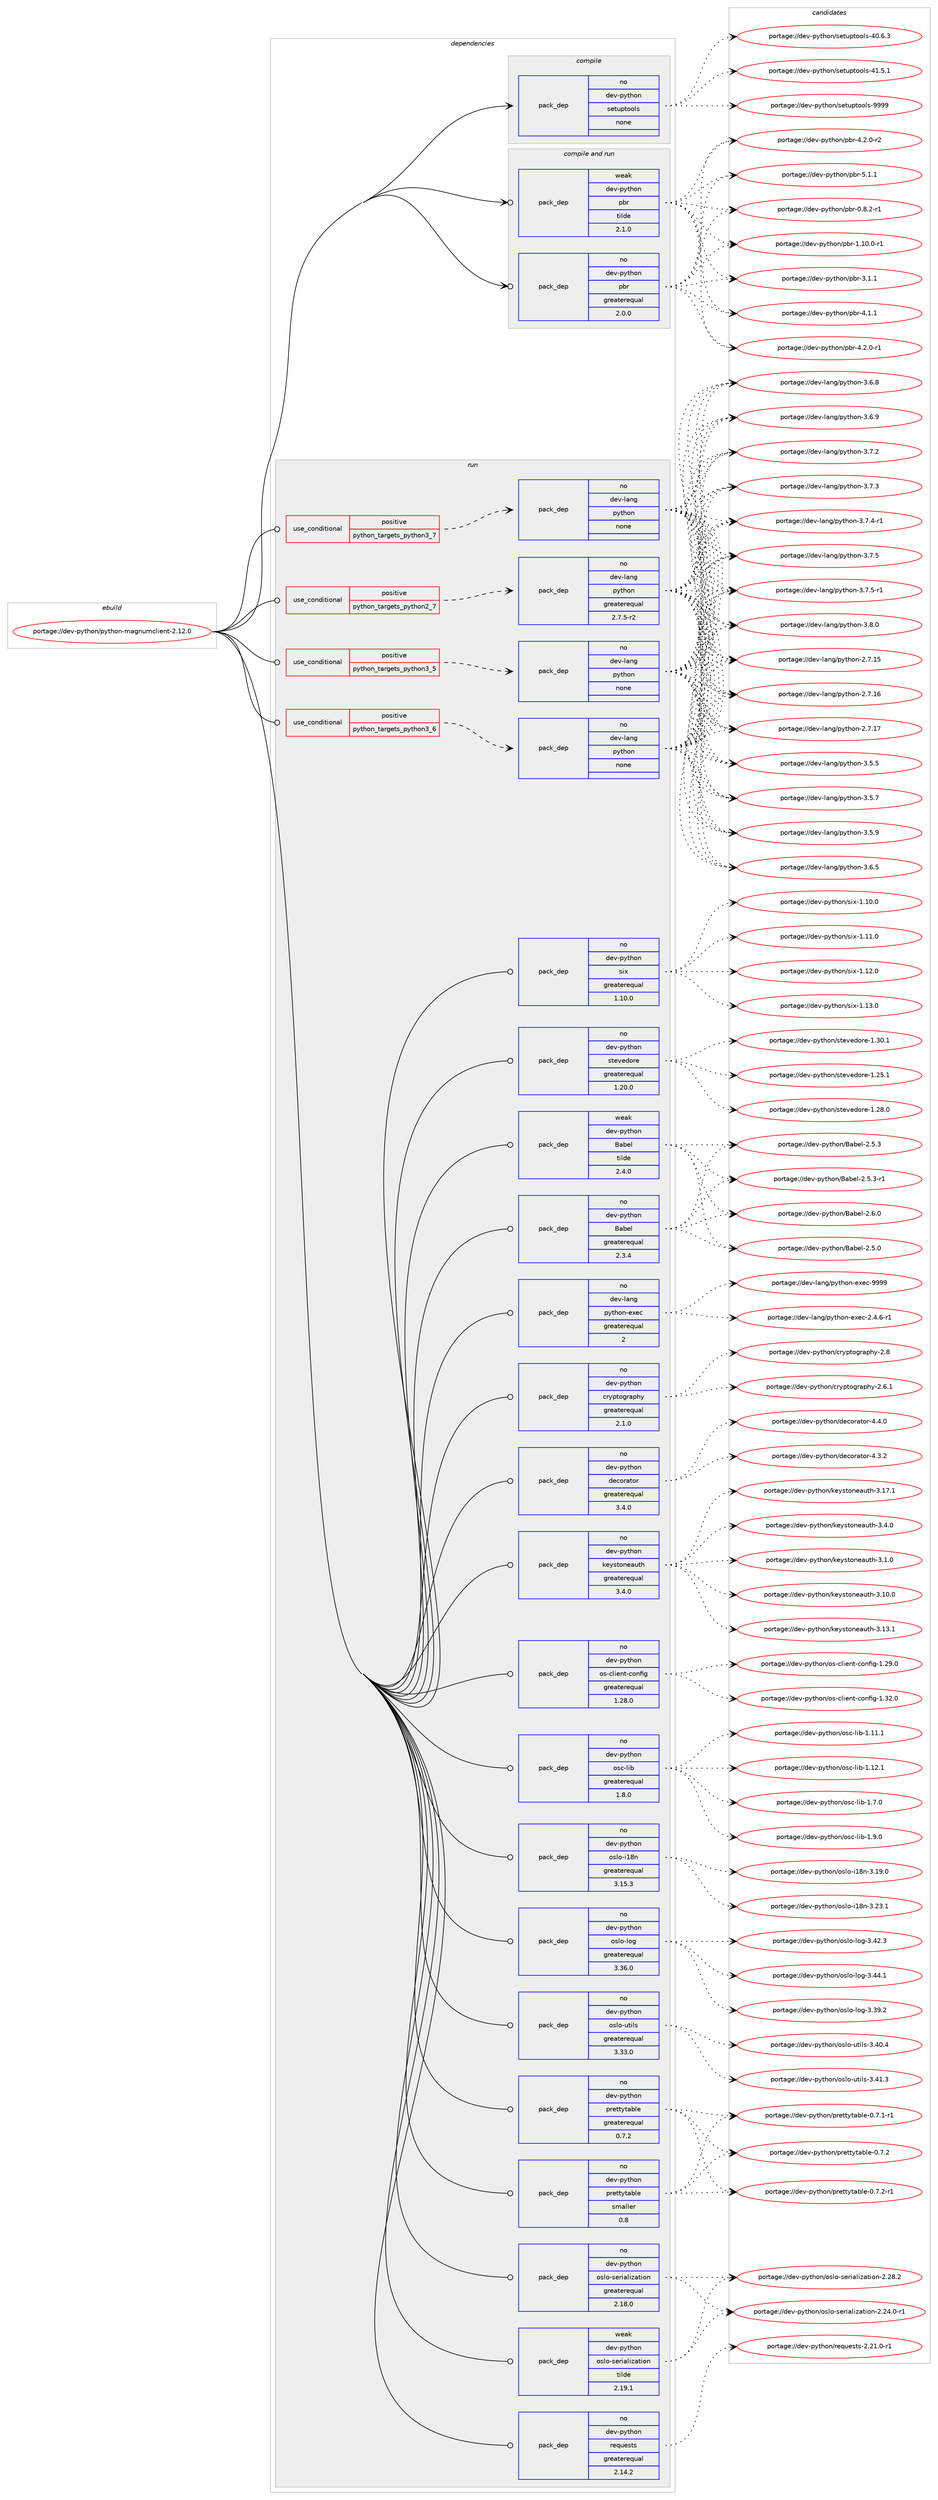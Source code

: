 digraph prolog {

# *************
# Graph options
# *************

newrank=true;
concentrate=true;
compound=true;
graph [rankdir=LR,fontname=Helvetica,fontsize=10,ranksep=1.5];#, ranksep=2.5, nodesep=0.2];
edge  [arrowhead=vee];
node  [fontname=Helvetica,fontsize=10];

# **********
# The ebuild
# **********

subgraph cluster_leftcol {
color=gray;
rank=same;
label=<<i>ebuild</i>>;
id [label="portage://dev-python/python-magnumclient-2.12.0", color=red, width=4, href="../dev-python/python-magnumclient-2.12.0.svg"];
}

# ****************
# The dependencies
# ****************

subgraph cluster_midcol {
color=gray;
label=<<i>dependencies</i>>;
subgraph cluster_compile {
fillcolor="#eeeeee";
style=filled;
label=<<i>compile</i>>;
subgraph pack126444 {
dependency166844 [label=<<TABLE BORDER="0" CELLBORDER="1" CELLSPACING="0" CELLPADDING="4" WIDTH="220"><TR><TD ROWSPAN="6" CELLPADDING="30">pack_dep</TD></TR><TR><TD WIDTH="110">no</TD></TR><TR><TD>dev-python</TD></TR><TR><TD>setuptools</TD></TR><TR><TD>none</TD></TR><TR><TD></TD></TR></TABLE>>, shape=none, color=blue];
}
id:e -> dependency166844:w [weight=20,style="solid",arrowhead="vee"];
}
subgraph cluster_compileandrun {
fillcolor="#eeeeee";
style=filled;
label=<<i>compile and run</i>>;
subgraph pack126445 {
dependency166845 [label=<<TABLE BORDER="0" CELLBORDER="1" CELLSPACING="0" CELLPADDING="4" WIDTH="220"><TR><TD ROWSPAN="6" CELLPADDING="30">pack_dep</TD></TR><TR><TD WIDTH="110">no</TD></TR><TR><TD>dev-python</TD></TR><TR><TD>pbr</TD></TR><TR><TD>greaterequal</TD></TR><TR><TD>2.0.0</TD></TR></TABLE>>, shape=none, color=blue];
}
id:e -> dependency166845:w [weight=20,style="solid",arrowhead="odotvee"];
subgraph pack126446 {
dependency166846 [label=<<TABLE BORDER="0" CELLBORDER="1" CELLSPACING="0" CELLPADDING="4" WIDTH="220"><TR><TD ROWSPAN="6" CELLPADDING="30">pack_dep</TD></TR><TR><TD WIDTH="110">weak</TD></TR><TR><TD>dev-python</TD></TR><TR><TD>pbr</TD></TR><TR><TD>tilde</TD></TR><TR><TD>2.1.0</TD></TR></TABLE>>, shape=none, color=blue];
}
id:e -> dependency166846:w [weight=20,style="solid",arrowhead="odotvee"];
}
subgraph cluster_run {
fillcolor="#eeeeee";
style=filled;
label=<<i>run</i>>;
subgraph cond37008 {
dependency166847 [label=<<TABLE BORDER="0" CELLBORDER="1" CELLSPACING="0" CELLPADDING="4"><TR><TD ROWSPAN="3" CELLPADDING="10">use_conditional</TD></TR><TR><TD>positive</TD></TR><TR><TD>python_targets_python2_7</TD></TR></TABLE>>, shape=none, color=red];
subgraph pack126447 {
dependency166848 [label=<<TABLE BORDER="0" CELLBORDER="1" CELLSPACING="0" CELLPADDING="4" WIDTH="220"><TR><TD ROWSPAN="6" CELLPADDING="30">pack_dep</TD></TR><TR><TD WIDTH="110">no</TD></TR><TR><TD>dev-lang</TD></TR><TR><TD>python</TD></TR><TR><TD>greaterequal</TD></TR><TR><TD>2.7.5-r2</TD></TR></TABLE>>, shape=none, color=blue];
}
dependency166847:e -> dependency166848:w [weight=20,style="dashed",arrowhead="vee"];
}
id:e -> dependency166847:w [weight=20,style="solid",arrowhead="odot"];
subgraph cond37009 {
dependency166849 [label=<<TABLE BORDER="0" CELLBORDER="1" CELLSPACING="0" CELLPADDING="4"><TR><TD ROWSPAN="3" CELLPADDING="10">use_conditional</TD></TR><TR><TD>positive</TD></TR><TR><TD>python_targets_python3_5</TD></TR></TABLE>>, shape=none, color=red];
subgraph pack126448 {
dependency166850 [label=<<TABLE BORDER="0" CELLBORDER="1" CELLSPACING="0" CELLPADDING="4" WIDTH="220"><TR><TD ROWSPAN="6" CELLPADDING="30">pack_dep</TD></TR><TR><TD WIDTH="110">no</TD></TR><TR><TD>dev-lang</TD></TR><TR><TD>python</TD></TR><TR><TD>none</TD></TR><TR><TD></TD></TR></TABLE>>, shape=none, color=blue];
}
dependency166849:e -> dependency166850:w [weight=20,style="dashed",arrowhead="vee"];
}
id:e -> dependency166849:w [weight=20,style="solid",arrowhead="odot"];
subgraph cond37010 {
dependency166851 [label=<<TABLE BORDER="0" CELLBORDER="1" CELLSPACING="0" CELLPADDING="4"><TR><TD ROWSPAN="3" CELLPADDING="10">use_conditional</TD></TR><TR><TD>positive</TD></TR><TR><TD>python_targets_python3_6</TD></TR></TABLE>>, shape=none, color=red];
subgraph pack126449 {
dependency166852 [label=<<TABLE BORDER="0" CELLBORDER="1" CELLSPACING="0" CELLPADDING="4" WIDTH="220"><TR><TD ROWSPAN="6" CELLPADDING="30">pack_dep</TD></TR><TR><TD WIDTH="110">no</TD></TR><TR><TD>dev-lang</TD></TR><TR><TD>python</TD></TR><TR><TD>none</TD></TR><TR><TD></TD></TR></TABLE>>, shape=none, color=blue];
}
dependency166851:e -> dependency166852:w [weight=20,style="dashed",arrowhead="vee"];
}
id:e -> dependency166851:w [weight=20,style="solid",arrowhead="odot"];
subgraph cond37011 {
dependency166853 [label=<<TABLE BORDER="0" CELLBORDER="1" CELLSPACING="0" CELLPADDING="4"><TR><TD ROWSPAN="3" CELLPADDING="10">use_conditional</TD></TR><TR><TD>positive</TD></TR><TR><TD>python_targets_python3_7</TD></TR></TABLE>>, shape=none, color=red];
subgraph pack126450 {
dependency166854 [label=<<TABLE BORDER="0" CELLBORDER="1" CELLSPACING="0" CELLPADDING="4" WIDTH="220"><TR><TD ROWSPAN="6" CELLPADDING="30">pack_dep</TD></TR><TR><TD WIDTH="110">no</TD></TR><TR><TD>dev-lang</TD></TR><TR><TD>python</TD></TR><TR><TD>none</TD></TR><TR><TD></TD></TR></TABLE>>, shape=none, color=blue];
}
dependency166853:e -> dependency166854:w [weight=20,style="dashed",arrowhead="vee"];
}
id:e -> dependency166853:w [weight=20,style="solid",arrowhead="odot"];
subgraph pack126451 {
dependency166855 [label=<<TABLE BORDER="0" CELLBORDER="1" CELLSPACING="0" CELLPADDING="4" WIDTH="220"><TR><TD ROWSPAN="6" CELLPADDING="30">pack_dep</TD></TR><TR><TD WIDTH="110">no</TD></TR><TR><TD>dev-lang</TD></TR><TR><TD>python-exec</TD></TR><TR><TD>greaterequal</TD></TR><TR><TD>2</TD></TR></TABLE>>, shape=none, color=blue];
}
id:e -> dependency166855:w [weight=20,style="solid",arrowhead="odot"];
subgraph pack126452 {
dependency166856 [label=<<TABLE BORDER="0" CELLBORDER="1" CELLSPACING="0" CELLPADDING="4" WIDTH="220"><TR><TD ROWSPAN="6" CELLPADDING="30">pack_dep</TD></TR><TR><TD WIDTH="110">no</TD></TR><TR><TD>dev-python</TD></TR><TR><TD>Babel</TD></TR><TR><TD>greaterequal</TD></TR><TR><TD>2.3.4</TD></TR></TABLE>>, shape=none, color=blue];
}
id:e -> dependency166856:w [weight=20,style="solid",arrowhead="odot"];
subgraph pack126453 {
dependency166857 [label=<<TABLE BORDER="0" CELLBORDER="1" CELLSPACING="0" CELLPADDING="4" WIDTH="220"><TR><TD ROWSPAN="6" CELLPADDING="30">pack_dep</TD></TR><TR><TD WIDTH="110">no</TD></TR><TR><TD>dev-python</TD></TR><TR><TD>cryptography</TD></TR><TR><TD>greaterequal</TD></TR><TR><TD>2.1.0</TD></TR></TABLE>>, shape=none, color=blue];
}
id:e -> dependency166857:w [weight=20,style="solid",arrowhead="odot"];
subgraph pack126454 {
dependency166858 [label=<<TABLE BORDER="0" CELLBORDER="1" CELLSPACING="0" CELLPADDING="4" WIDTH="220"><TR><TD ROWSPAN="6" CELLPADDING="30">pack_dep</TD></TR><TR><TD WIDTH="110">no</TD></TR><TR><TD>dev-python</TD></TR><TR><TD>decorator</TD></TR><TR><TD>greaterequal</TD></TR><TR><TD>3.4.0</TD></TR></TABLE>>, shape=none, color=blue];
}
id:e -> dependency166858:w [weight=20,style="solid",arrowhead="odot"];
subgraph pack126455 {
dependency166859 [label=<<TABLE BORDER="0" CELLBORDER="1" CELLSPACING="0" CELLPADDING="4" WIDTH="220"><TR><TD ROWSPAN="6" CELLPADDING="30">pack_dep</TD></TR><TR><TD WIDTH="110">no</TD></TR><TR><TD>dev-python</TD></TR><TR><TD>keystoneauth</TD></TR><TR><TD>greaterequal</TD></TR><TR><TD>3.4.0</TD></TR></TABLE>>, shape=none, color=blue];
}
id:e -> dependency166859:w [weight=20,style="solid",arrowhead="odot"];
subgraph pack126456 {
dependency166860 [label=<<TABLE BORDER="0" CELLBORDER="1" CELLSPACING="0" CELLPADDING="4" WIDTH="220"><TR><TD ROWSPAN="6" CELLPADDING="30">pack_dep</TD></TR><TR><TD WIDTH="110">no</TD></TR><TR><TD>dev-python</TD></TR><TR><TD>os-client-config</TD></TR><TR><TD>greaterequal</TD></TR><TR><TD>1.28.0</TD></TR></TABLE>>, shape=none, color=blue];
}
id:e -> dependency166860:w [weight=20,style="solid",arrowhead="odot"];
subgraph pack126457 {
dependency166861 [label=<<TABLE BORDER="0" CELLBORDER="1" CELLSPACING="0" CELLPADDING="4" WIDTH="220"><TR><TD ROWSPAN="6" CELLPADDING="30">pack_dep</TD></TR><TR><TD WIDTH="110">no</TD></TR><TR><TD>dev-python</TD></TR><TR><TD>osc-lib</TD></TR><TR><TD>greaterequal</TD></TR><TR><TD>1.8.0</TD></TR></TABLE>>, shape=none, color=blue];
}
id:e -> dependency166861:w [weight=20,style="solid",arrowhead="odot"];
subgraph pack126458 {
dependency166862 [label=<<TABLE BORDER="0" CELLBORDER="1" CELLSPACING="0" CELLPADDING="4" WIDTH="220"><TR><TD ROWSPAN="6" CELLPADDING="30">pack_dep</TD></TR><TR><TD WIDTH="110">no</TD></TR><TR><TD>dev-python</TD></TR><TR><TD>oslo-i18n</TD></TR><TR><TD>greaterequal</TD></TR><TR><TD>3.15.3</TD></TR></TABLE>>, shape=none, color=blue];
}
id:e -> dependency166862:w [weight=20,style="solid",arrowhead="odot"];
subgraph pack126459 {
dependency166863 [label=<<TABLE BORDER="0" CELLBORDER="1" CELLSPACING="0" CELLPADDING="4" WIDTH="220"><TR><TD ROWSPAN="6" CELLPADDING="30">pack_dep</TD></TR><TR><TD WIDTH="110">no</TD></TR><TR><TD>dev-python</TD></TR><TR><TD>oslo-log</TD></TR><TR><TD>greaterequal</TD></TR><TR><TD>3.36.0</TD></TR></TABLE>>, shape=none, color=blue];
}
id:e -> dependency166863:w [weight=20,style="solid",arrowhead="odot"];
subgraph pack126460 {
dependency166864 [label=<<TABLE BORDER="0" CELLBORDER="1" CELLSPACING="0" CELLPADDING="4" WIDTH="220"><TR><TD ROWSPAN="6" CELLPADDING="30">pack_dep</TD></TR><TR><TD WIDTH="110">no</TD></TR><TR><TD>dev-python</TD></TR><TR><TD>oslo-serialization</TD></TR><TR><TD>greaterequal</TD></TR><TR><TD>2.18.0</TD></TR></TABLE>>, shape=none, color=blue];
}
id:e -> dependency166864:w [weight=20,style="solid",arrowhead="odot"];
subgraph pack126461 {
dependency166865 [label=<<TABLE BORDER="0" CELLBORDER="1" CELLSPACING="0" CELLPADDING="4" WIDTH="220"><TR><TD ROWSPAN="6" CELLPADDING="30">pack_dep</TD></TR><TR><TD WIDTH="110">no</TD></TR><TR><TD>dev-python</TD></TR><TR><TD>oslo-utils</TD></TR><TR><TD>greaterequal</TD></TR><TR><TD>3.33.0</TD></TR></TABLE>>, shape=none, color=blue];
}
id:e -> dependency166865:w [weight=20,style="solid",arrowhead="odot"];
subgraph pack126462 {
dependency166866 [label=<<TABLE BORDER="0" CELLBORDER="1" CELLSPACING="0" CELLPADDING="4" WIDTH="220"><TR><TD ROWSPAN="6" CELLPADDING="30">pack_dep</TD></TR><TR><TD WIDTH="110">no</TD></TR><TR><TD>dev-python</TD></TR><TR><TD>prettytable</TD></TR><TR><TD>greaterequal</TD></TR><TR><TD>0.7.2</TD></TR></TABLE>>, shape=none, color=blue];
}
id:e -> dependency166866:w [weight=20,style="solid",arrowhead="odot"];
subgraph pack126463 {
dependency166867 [label=<<TABLE BORDER="0" CELLBORDER="1" CELLSPACING="0" CELLPADDING="4" WIDTH="220"><TR><TD ROWSPAN="6" CELLPADDING="30">pack_dep</TD></TR><TR><TD WIDTH="110">no</TD></TR><TR><TD>dev-python</TD></TR><TR><TD>prettytable</TD></TR><TR><TD>smaller</TD></TR><TR><TD>0.8</TD></TR></TABLE>>, shape=none, color=blue];
}
id:e -> dependency166867:w [weight=20,style="solid",arrowhead="odot"];
subgraph pack126464 {
dependency166868 [label=<<TABLE BORDER="0" CELLBORDER="1" CELLSPACING="0" CELLPADDING="4" WIDTH="220"><TR><TD ROWSPAN="6" CELLPADDING="30">pack_dep</TD></TR><TR><TD WIDTH="110">no</TD></TR><TR><TD>dev-python</TD></TR><TR><TD>requests</TD></TR><TR><TD>greaterequal</TD></TR><TR><TD>2.14.2</TD></TR></TABLE>>, shape=none, color=blue];
}
id:e -> dependency166868:w [weight=20,style="solid",arrowhead="odot"];
subgraph pack126465 {
dependency166869 [label=<<TABLE BORDER="0" CELLBORDER="1" CELLSPACING="0" CELLPADDING="4" WIDTH="220"><TR><TD ROWSPAN="6" CELLPADDING="30">pack_dep</TD></TR><TR><TD WIDTH="110">no</TD></TR><TR><TD>dev-python</TD></TR><TR><TD>six</TD></TR><TR><TD>greaterequal</TD></TR><TR><TD>1.10.0</TD></TR></TABLE>>, shape=none, color=blue];
}
id:e -> dependency166869:w [weight=20,style="solid",arrowhead="odot"];
subgraph pack126466 {
dependency166870 [label=<<TABLE BORDER="0" CELLBORDER="1" CELLSPACING="0" CELLPADDING="4" WIDTH="220"><TR><TD ROWSPAN="6" CELLPADDING="30">pack_dep</TD></TR><TR><TD WIDTH="110">no</TD></TR><TR><TD>dev-python</TD></TR><TR><TD>stevedore</TD></TR><TR><TD>greaterequal</TD></TR><TR><TD>1.20.0</TD></TR></TABLE>>, shape=none, color=blue];
}
id:e -> dependency166870:w [weight=20,style="solid",arrowhead="odot"];
subgraph pack126467 {
dependency166871 [label=<<TABLE BORDER="0" CELLBORDER="1" CELLSPACING="0" CELLPADDING="4" WIDTH="220"><TR><TD ROWSPAN="6" CELLPADDING="30">pack_dep</TD></TR><TR><TD WIDTH="110">weak</TD></TR><TR><TD>dev-python</TD></TR><TR><TD>Babel</TD></TR><TR><TD>tilde</TD></TR><TR><TD>2.4.0</TD></TR></TABLE>>, shape=none, color=blue];
}
id:e -> dependency166871:w [weight=20,style="solid",arrowhead="odot"];
subgraph pack126468 {
dependency166872 [label=<<TABLE BORDER="0" CELLBORDER="1" CELLSPACING="0" CELLPADDING="4" WIDTH="220"><TR><TD ROWSPAN="6" CELLPADDING="30">pack_dep</TD></TR><TR><TD WIDTH="110">weak</TD></TR><TR><TD>dev-python</TD></TR><TR><TD>oslo-serialization</TD></TR><TR><TD>tilde</TD></TR><TR><TD>2.19.1</TD></TR></TABLE>>, shape=none, color=blue];
}
id:e -> dependency166872:w [weight=20,style="solid",arrowhead="odot"];
}
}

# **************
# The candidates
# **************

subgraph cluster_choices {
rank=same;
color=gray;
label=<<i>candidates</i>>;

subgraph choice126444 {
color=black;
nodesep=1;
choiceportage100101118451121211161041111104711510111611711211611111110811545524846544651 [label="portage://dev-python/setuptools-40.6.3", color=red, width=4,href="../dev-python/setuptools-40.6.3.svg"];
choiceportage100101118451121211161041111104711510111611711211611111110811545524946534649 [label="portage://dev-python/setuptools-41.5.1", color=red, width=4,href="../dev-python/setuptools-41.5.1.svg"];
choiceportage10010111845112121116104111110471151011161171121161111111081154557575757 [label="portage://dev-python/setuptools-9999", color=red, width=4,href="../dev-python/setuptools-9999.svg"];
dependency166844:e -> choiceportage100101118451121211161041111104711510111611711211611111110811545524846544651:w [style=dotted,weight="100"];
dependency166844:e -> choiceportage100101118451121211161041111104711510111611711211611111110811545524946534649:w [style=dotted,weight="100"];
dependency166844:e -> choiceportage10010111845112121116104111110471151011161171121161111111081154557575757:w [style=dotted,weight="100"];
}
subgraph choice126445 {
color=black;
nodesep=1;
choiceportage1001011184511212111610411111047112981144548465646504511449 [label="portage://dev-python/pbr-0.8.2-r1", color=red, width=4,href="../dev-python/pbr-0.8.2-r1.svg"];
choiceportage100101118451121211161041111104711298114454946494846484511449 [label="portage://dev-python/pbr-1.10.0-r1", color=red, width=4,href="../dev-python/pbr-1.10.0-r1.svg"];
choiceportage100101118451121211161041111104711298114455146494649 [label="portage://dev-python/pbr-3.1.1", color=red, width=4,href="../dev-python/pbr-3.1.1.svg"];
choiceportage100101118451121211161041111104711298114455246494649 [label="portage://dev-python/pbr-4.1.1", color=red, width=4,href="../dev-python/pbr-4.1.1.svg"];
choiceportage1001011184511212111610411111047112981144552465046484511449 [label="portage://dev-python/pbr-4.2.0-r1", color=red, width=4,href="../dev-python/pbr-4.2.0-r1.svg"];
choiceportage1001011184511212111610411111047112981144552465046484511450 [label="portage://dev-python/pbr-4.2.0-r2", color=red, width=4,href="../dev-python/pbr-4.2.0-r2.svg"];
choiceportage100101118451121211161041111104711298114455346494649 [label="portage://dev-python/pbr-5.1.1", color=red, width=4,href="../dev-python/pbr-5.1.1.svg"];
dependency166845:e -> choiceportage1001011184511212111610411111047112981144548465646504511449:w [style=dotted,weight="100"];
dependency166845:e -> choiceportage100101118451121211161041111104711298114454946494846484511449:w [style=dotted,weight="100"];
dependency166845:e -> choiceportage100101118451121211161041111104711298114455146494649:w [style=dotted,weight="100"];
dependency166845:e -> choiceportage100101118451121211161041111104711298114455246494649:w [style=dotted,weight="100"];
dependency166845:e -> choiceportage1001011184511212111610411111047112981144552465046484511449:w [style=dotted,weight="100"];
dependency166845:e -> choiceportage1001011184511212111610411111047112981144552465046484511450:w [style=dotted,weight="100"];
dependency166845:e -> choiceportage100101118451121211161041111104711298114455346494649:w [style=dotted,weight="100"];
}
subgraph choice126446 {
color=black;
nodesep=1;
choiceportage1001011184511212111610411111047112981144548465646504511449 [label="portage://dev-python/pbr-0.8.2-r1", color=red, width=4,href="../dev-python/pbr-0.8.2-r1.svg"];
choiceportage100101118451121211161041111104711298114454946494846484511449 [label="portage://dev-python/pbr-1.10.0-r1", color=red, width=4,href="../dev-python/pbr-1.10.0-r1.svg"];
choiceportage100101118451121211161041111104711298114455146494649 [label="portage://dev-python/pbr-3.1.1", color=red, width=4,href="../dev-python/pbr-3.1.1.svg"];
choiceportage100101118451121211161041111104711298114455246494649 [label="portage://dev-python/pbr-4.1.1", color=red, width=4,href="../dev-python/pbr-4.1.1.svg"];
choiceportage1001011184511212111610411111047112981144552465046484511449 [label="portage://dev-python/pbr-4.2.0-r1", color=red, width=4,href="../dev-python/pbr-4.2.0-r1.svg"];
choiceportage1001011184511212111610411111047112981144552465046484511450 [label="portage://dev-python/pbr-4.2.0-r2", color=red, width=4,href="../dev-python/pbr-4.2.0-r2.svg"];
choiceportage100101118451121211161041111104711298114455346494649 [label="portage://dev-python/pbr-5.1.1", color=red, width=4,href="../dev-python/pbr-5.1.1.svg"];
dependency166846:e -> choiceportage1001011184511212111610411111047112981144548465646504511449:w [style=dotted,weight="100"];
dependency166846:e -> choiceportage100101118451121211161041111104711298114454946494846484511449:w [style=dotted,weight="100"];
dependency166846:e -> choiceportage100101118451121211161041111104711298114455146494649:w [style=dotted,weight="100"];
dependency166846:e -> choiceportage100101118451121211161041111104711298114455246494649:w [style=dotted,weight="100"];
dependency166846:e -> choiceportage1001011184511212111610411111047112981144552465046484511449:w [style=dotted,weight="100"];
dependency166846:e -> choiceportage1001011184511212111610411111047112981144552465046484511450:w [style=dotted,weight="100"];
dependency166846:e -> choiceportage100101118451121211161041111104711298114455346494649:w [style=dotted,weight="100"];
}
subgraph choice126447 {
color=black;
nodesep=1;
choiceportage10010111845108971101034711212111610411111045504655464953 [label="portage://dev-lang/python-2.7.15", color=red, width=4,href="../dev-lang/python-2.7.15.svg"];
choiceportage10010111845108971101034711212111610411111045504655464954 [label="portage://dev-lang/python-2.7.16", color=red, width=4,href="../dev-lang/python-2.7.16.svg"];
choiceportage10010111845108971101034711212111610411111045504655464955 [label="portage://dev-lang/python-2.7.17", color=red, width=4,href="../dev-lang/python-2.7.17.svg"];
choiceportage100101118451089711010347112121116104111110455146534653 [label="portage://dev-lang/python-3.5.5", color=red, width=4,href="../dev-lang/python-3.5.5.svg"];
choiceportage100101118451089711010347112121116104111110455146534655 [label="portage://dev-lang/python-3.5.7", color=red, width=4,href="../dev-lang/python-3.5.7.svg"];
choiceportage100101118451089711010347112121116104111110455146534657 [label="portage://dev-lang/python-3.5.9", color=red, width=4,href="../dev-lang/python-3.5.9.svg"];
choiceportage100101118451089711010347112121116104111110455146544653 [label="portage://dev-lang/python-3.6.5", color=red, width=4,href="../dev-lang/python-3.6.5.svg"];
choiceportage100101118451089711010347112121116104111110455146544656 [label="portage://dev-lang/python-3.6.8", color=red, width=4,href="../dev-lang/python-3.6.8.svg"];
choiceportage100101118451089711010347112121116104111110455146544657 [label="portage://dev-lang/python-3.6.9", color=red, width=4,href="../dev-lang/python-3.6.9.svg"];
choiceportage100101118451089711010347112121116104111110455146554650 [label="portage://dev-lang/python-3.7.2", color=red, width=4,href="../dev-lang/python-3.7.2.svg"];
choiceportage100101118451089711010347112121116104111110455146554651 [label="portage://dev-lang/python-3.7.3", color=red, width=4,href="../dev-lang/python-3.7.3.svg"];
choiceportage1001011184510897110103471121211161041111104551465546524511449 [label="portage://dev-lang/python-3.7.4-r1", color=red, width=4,href="../dev-lang/python-3.7.4-r1.svg"];
choiceportage100101118451089711010347112121116104111110455146554653 [label="portage://dev-lang/python-3.7.5", color=red, width=4,href="../dev-lang/python-3.7.5.svg"];
choiceportage1001011184510897110103471121211161041111104551465546534511449 [label="portage://dev-lang/python-3.7.5-r1", color=red, width=4,href="../dev-lang/python-3.7.5-r1.svg"];
choiceportage100101118451089711010347112121116104111110455146564648 [label="portage://dev-lang/python-3.8.0", color=red, width=4,href="../dev-lang/python-3.8.0.svg"];
dependency166848:e -> choiceportage10010111845108971101034711212111610411111045504655464953:w [style=dotted,weight="100"];
dependency166848:e -> choiceportage10010111845108971101034711212111610411111045504655464954:w [style=dotted,weight="100"];
dependency166848:e -> choiceportage10010111845108971101034711212111610411111045504655464955:w [style=dotted,weight="100"];
dependency166848:e -> choiceportage100101118451089711010347112121116104111110455146534653:w [style=dotted,weight="100"];
dependency166848:e -> choiceportage100101118451089711010347112121116104111110455146534655:w [style=dotted,weight="100"];
dependency166848:e -> choiceportage100101118451089711010347112121116104111110455146534657:w [style=dotted,weight="100"];
dependency166848:e -> choiceportage100101118451089711010347112121116104111110455146544653:w [style=dotted,weight="100"];
dependency166848:e -> choiceportage100101118451089711010347112121116104111110455146544656:w [style=dotted,weight="100"];
dependency166848:e -> choiceportage100101118451089711010347112121116104111110455146544657:w [style=dotted,weight="100"];
dependency166848:e -> choiceportage100101118451089711010347112121116104111110455146554650:w [style=dotted,weight="100"];
dependency166848:e -> choiceportage100101118451089711010347112121116104111110455146554651:w [style=dotted,weight="100"];
dependency166848:e -> choiceportage1001011184510897110103471121211161041111104551465546524511449:w [style=dotted,weight="100"];
dependency166848:e -> choiceportage100101118451089711010347112121116104111110455146554653:w [style=dotted,weight="100"];
dependency166848:e -> choiceportage1001011184510897110103471121211161041111104551465546534511449:w [style=dotted,weight="100"];
dependency166848:e -> choiceportage100101118451089711010347112121116104111110455146564648:w [style=dotted,weight="100"];
}
subgraph choice126448 {
color=black;
nodesep=1;
choiceportage10010111845108971101034711212111610411111045504655464953 [label="portage://dev-lang/python-2.7.15", color=red, width=4,href="../dev-lang/python-2.7.15.svg"];
choiceportage10010111845108971101034711212111610411111045504655464954 [label="portage://dev-lang/python-2.7.16", color=red, width=4,href="../dev-lang/python-2.7.16.svg"];
choiceportage10010111845108971101034711212111610411111045504655464955 [label="portage://dev-lang/python-2.7.17", color=red, width=4,href="../dev-lang/python-2.7.17.svg"];
choiceportage100101118451089711010347112121116104111110455146534653 [label="portage://dev-lang/python-3.5.5", color=red, width=4,href="../dev-lang/python-3.5.5.svg"];
choiceportage100101118451089711010347112121116104111110455146534655 [label="portage://dev-lang/python-3.5.7", color=red, width=4,href="../dev-lang/python-3.5.7.svg"];
choiceportage100101118451089711010347112121116104111110455146534657 [label="portage://dev-lang/python-3.5.9", color=red, width=4,href="../dev-lang/python-3.5.9.svg"];
choiceportage100101118451089711010347112121116104111110455146544653 [label="portage://dev-lang/python-3.6.5", color=red, width=4,href="../dev-lang/python-3.6.5.svg"];
choiceportage100101118451089711010347112121116104111110455146544656 [label="portage://dev-lang/python-3.6.8", color=red, width=4,href="../dev-lang/python-3.6.8.svg"];
choiceportage100101118451089711010347112121116104111110455146544657 [label="portage://dev-lang/python-3.6.9", color=red, width=4,href="../dev-lang/python-3.6.9.svg"];
choiceportage100101118451089711010347112121116104111110455146554650 [label="portage://dev-lang/python-3.7.2", color=red, width=4,href="../dev-lang/python-3.7.2.svg"];
choiceportage100101118451089711010347112121116104111110455146554651 [label="portage://dev-lang/python-3.7.3", color=red, width=4,href="../dev-lang/python-3.7.3.svg"];
choiceportage1001011184510897110103471121211161041111104551465546524511449 [label="portage://dev-lang/python-3.7.4-r1", color=red, width=4,href="../dev-lang/python-3.7.4-r1.svg"];
choiceportage100101118451089711010347112121116104111110455146554653 [label="portage://dev-lang/python-3.7.5", color=red, width=4,href="../dev-lang/python-3.7.5.svg"];
choiceportage1001011184510897110103471121211161041111104551465546534511449 [label="portage://dev-lang/python-3.7.5-r1", color=red, width=4,href="../dev-lang/python-3.7.5-r1.svg"];
choiceportage100101118451089711010347112121116104111110455146564648 [label="portage://dev-lang/python-3.8.0", color=red, width=4,href="../dev-lang/python-3.8.0.svg"];
dependency166850:e -> choiceportage10010111845108971101034711212111610411111045504655464953:w [style=dotted,weight="100"];
dependency166850:e -> choiceportage10010111845108971101034711212111610411111045504655464954:w [style=dotted,weight="100"];
dependency166850:e -> choiceportage10010111845108971101034711212111610411111045504655464955:w [style=dotted,weight="100"];
dependency166850:e -> choiceportage100101118451089711010347112121116104111110455146534653:w [style=dotted,weight="100"];
dependency166850:e -> choiceportage100101118451089711010347112121116104111110455146534655:w [style=dotted,weight="100"];
dependency166850:e -> choiceportage100101118451089711010347112121116104111110455146534657:w [style=dotted,weight="100"];
dependency166850:e -> choiceportage100101118451089711010347112121116104111110455146544653:w [style=dotted,weight="100"];
dependency166850:e -> choiceportage100101118451089711010347112121116104111110455146544656:w [style=dotted,weight="100"];
dependency166850:e -> choiceportage100101118451089711010347112121116104111110455146544657:w [style=dotted,weight="100"];
dependency166850:e -> choiceportage100101118451089711010347112121116104111110455146554650:w [style=dotted,weight="100"];
dependency166850:e -> choiceportage100101118451089711010347112121116104111110455146554651:w [style=dotted,weight="100"];
dependency166850:e -> choiceportage1001011184510897110103471121211161041111104551465546524511449:w [style=dotted,weight="100"];
dependency166850:e -> choiceportage100101118451089711010347112121116104111110455146554653:w [style=dotted,weight="100"];
dependency166850:e -> choiceportage1001011184510897110103471121211161041111104551465546534511449:w [style=dotted,weight="100"];
dependency166850:e -> choiceportage100101118451089711010347112121116104111110455146564648:w [style=dotted,weight="100"];
}
subgraph choice126449 {
color=black;
nodesep=1;
choiceportage10010111845108971101034711212111610411111045504655464953 [label="portage://dev-lang/python-2.7.15", color=red, width=4,href="../dev-lang/python-2.7.15.svg"];
choiceportage10010111845108971101034711212111610411111045504655464954 [label="portage://dev-lang/python-2.7.16", color=red, width=4,href="../dev-lang/python-2.7.16.svg"];
choiceportage10010111845108971101034711212111610411111045504655464955 [label="portage://dev-lang/python-2.7.17", color=red, width=4,href="../dev-lang/python-2.7.17.svg"];
choiceportage100101118451089711010347112121116104111110455146534653 [label="portage://dev-lang/python-3.5.5", color=red, width=4,href="../dev-lang/python-3.5.5.svg"];
choiceportage100101118451089711010347112121116104111110455146534655 [label="portage://dev-lang/python-3.5.7", color=red, width=4,href="../dev-lang/python-3.5.7.svg"];
choiceportage100101118451089711010347112121116104111110455146534657 [label="portage://dev-lang/python-3.5.9", color=red, width=4,href="../dev-lang/python-3.5.9.svg"];
choiceportage100101118451089711010347112121116104111110455146544653 [label="portage://dev-lang/python-3.6.5", color=red, width=4,href="../dev-lang/python-3.6.5.svg"];
choiceportage100101118451089711010347112121116104111110455146544656 [label="portage://dev-lang/python-3.6.8", color=red, width=4,href="../dev-lang/python-3.6.8.svg"];
choiceportage100101118451089711010347112121116104111110455146544657 [label="portage://dev-lang/python-3.6.9", color=red, width=4,href="../dev-lang/python-3.6.9.svg"];
choiceportage100101118451089711010347112121116104111110455146554650 [label="portage://dev-lang/python-3.7.2", color=red, width=4,href="../dev-lang/python-3.7.2.svg"];
choiceportage100101118451089711010347112121116104111110455146554651 [label="portage://dev-lang/python-3.7.3", color=red, width=4,href="../dev-lang/python-3.7.3.svg"];
choiceportage1001011184510897110103471121211161041111104551465546524511449 [label="portage://dev-lang/python-3.7.4-r1", color=red, width=4,href="../dev-lang/python-3.7.4-r1.svg"];
choiceportage100101118451089711010347112121116104111110455146554653 [label="portage://dev-lang/python-3.7.5", color=red, width=4,href="../dev-lang/python-3.7.5.svg"];
choiceportage1001011184510897110103471121211161041111104551465546534511449 [label="portage://dev-lang/python-3.7.5-r1", color=red, width=4,href="../dev-lang/python-3.7.5-r1.svg"];
choiceportage100101118451089711010347112121116104111110455146564648 [label="portage://dev-lang/python-3.8.0", color=red, width=4,href="../dev-lang/python-3.8.0.svg"];
dependency166852:e -> choiceportage10010111845108971101034711212111610411111045504655464953:w [style=dotted,weight="100"];
dependency166852:e -> choiceportage10010111845108971101034711212111610411111045504655464954:w [style=dotted,weight="100"];
dependency166852:e -> choiceportage10010111845108971101034711212111610411111045504655464955:w [style=dotted,weight="100"];
dependency166852:e -> choiceportage100101118451089711010347112121116104111110455146534653:w [style=dotted,weight="100"];
dependency166852:e -> choiceportage100101118451089711010347112121116104111110455146534655:w [style=dotted,weight="100"];
dependency166852:e -> choiceportage100101118451089711010347112121116104111110455146534657:w [style=dotted,weight="100"];
dependency166852:e -> choiceportage100101118451089711010347112121116104111110455146544653:w [style=dotted,weight="100"];
dependency166852:e -> choiceportage100101118451089711010347112121116104111110455146544656:w [style=dotted,weight="100"];
dependency166852:e -> choiceportage100101118451089711010347112121116104111110455146544657:w [style=dotted,weight="100"];
dependency166852:e -> choiceportage100101118451089711010347112121116104111110455146554650:w [style=dotted,weight="100"];
dependency166852:e -> choiceportage100101118451089711010347112121116104111110455146554651:w [style=dotted,weight="100"];
dependency166852:e -> choiceportage1001011184510897110103471121211161041111104551465546524511449:w [style=dotted,weight="100"];
dependency166852:e -> choiceportage100101118451089711010347112121116104111110455146554653:w [style=dotted,weight="100"];
dependency166852:e -> choiceportage1001011184510897110103471121211161041111104551465546534511449:w [style=dotted,weight="100"];
dependency166852:e -> choiceportage100101118451089711010347112121116104111110455146564648:w [style=dotted,weight="100"];
}
subgraph choice126450 {
color=black;
nodesep=1;
choiceportage10010111845108971101034711212111610411111045504655464953 [label="portage://dev-lang/python-2.7.15", color=red, width=4,href="../dev-lang/python-2.7.15.svg"];
choiceportage10010111845108971101034711212111610411111045504655464954 [label="portage://dev-lang/python-2.7.16", color=red, width=4,href="../dev-lang/python-2.7.16.svg"];
choiceportage10010111845108971101034711212111610411111045504655464955 [label="portage://dev-lang/python-2.7.17", color=red, width=4,href="../dev-lang/python-2.7.17.svg"];
choiceportage100101118451089711010347112121116104111110455146534653 [label="portage://dev-lang/python-3.5.5", color=red, width=4,href="../dev-lang/python-3.5.5.svg"];
choiceportage100101118451089711010347112121116104111110455146534655 [label="portage://dev-lang/python-3.5.7", color=red, width=4,href="../dev-lang/python-3.5.7.svg"];
choiceportage100101118451089711010347112121116104111110455146534657 [label="portage://dev-lang/python-3.5.9", color=red, width=4,href="../dev-lang/python-3.5.9.svg"];
choiceportage100101118451089711010347112121116104111110455146544653 [label="portage://dev-lang/python-3.6.5", color=red, width=4,href="../dev-lang/python-3.6.5.svg"];
choiceportage100101118451089711010347112121116104111110455146544656 [label="portage://dev-lang/python-3.6.8", color=red, width=4,href="../dev-lang/python-3.6.8.svg"];
choiceportage100101118451089711010347112121116104111110455146544657 [label="portage://dev-lang/python-3.6.9", color=red, width=4,href="../dev-lang/python-3.6.9.svg"];
choiceportage100101118451089711010347112121116104111110455146554650 [label="portage://dev-lang/python-3.7.2", color=red, width=4,href="../dev-lang/python-3.7.2.svg"];
choiceportage100101118451089711010347112121116104111110455146554651 [label="portage://dev-lang/python-3.7.3", color=red, width=4,href="../dev-lang/python-3.7.3.svg"];
choiceportage1001011184510897110103471121211161041111104551465546524511449 [label="portage://dev-lang/python-3.7.4-r1", color=red, width=4,href="../dev-lang/python-3.7.4-r1.svg"];
choiceportage100101118451089711010347112121116104111110455146554653 [label="portage://dev-lang/python-3.7.5", color=red, width=4,href="../dev-lang/python-3.7.5.svg"];
choiceportage1001011184510897110103471121211161041111104551465546534511449 [label="portage://dev-lang/python-3.7.5-r1", color=red, width=4,href="../dev-lang/python-3.7.5-r1.svg"];
choiceportage100101118451089711010347112121116104111110455146564648 [label="portage://dev-lang/python-3.8.0", color=red, width=4,href="../dev-lang/python-3.8.0.svg"];
dependency166854:e -> choiceportage10010111845108971101034711212111610411111045504655464953:w [style=dotted,weight="100"];
dependency166854:e -> choiceportage10010111845108971101034711212111610411111045504655464954:w [style=dotted,weight="100"];
dependency166854:e -> choiceportage10010111845108971101034711212111610411111045504655464955:w [style=dotted,weight="100"];
dependency166854:e -> choiceportage100101118451089711010347112121116104111110455146534653:w [style=dotted,weight="100"];
dependency166854:e -> choiceportage100101118451089711010347112121116104111110455146534655:w [style=dotted,weight="100"];
dependency166854:e -> choiceportage100101118451089711010347112121116104111110455146534657:w [style=dotted,weight="100"];
dependency166854:e -> choiceportage100101118451089711010347112121116104111110455146544653:w [style=dotted,weight="100"];
dependency166854:e -> choiceportage100101118451089711010347112121116104111110455146544656:w [style=dotted,weight="100"];
dependency166854:e -> choiceportage100101118451089711010347112121116104111110455146544657:w [style=dotted,weight="100"];
dependency166854:e -> choiceportage100101118451089711010347112121116104111110455146554650:w [style=dotted,weight="100"];
dependency166854:e -> choiceportage100101118451089711010347112121116104111110455146554651:w [style=dotted,weight="100"];
dependency166854:e -> choiceportage1001011184510897110103471121211161041111104551465546524511449:w [style=dotted,weight="100"];
dependency166854:e -> choiceportage100101118451089711010347112121116104111110455146554653:w [style=dotted,weight="100"];
dependency166854:e -> choiceportage1001011184510897110103471121211161041111104551465546534511449:w [style=dotted,weight="100"];
dependency166854:e -> choiceportage100101118451089711010347112121116104111110455146564648:w [style=dotted,weight="100"];
}
subgraph choice126451 {
color=black;
nodesep=1;
choiceportage10010111845108971101034711212111610411111045101120101994550465246544511449 [label="portage://dev-lang/python-exec-2.4.6-r1", color=red, width=4,href="../dev-lang/python-exec-2.4.6-r1.svg"];
choiceportage10010111845108971101034711212111610411111045101120101994557575757 [label="portage://dev-lang/python-exec-9999", color=red, width=4,href="../dev-lang/python-exec-9999.svg"];
dependency166855:e -> choiceportage10010111845108971101034711212111610411111045101120101994550465246544511449:w [style=dotted,weight="100"];
dependency166855:e -> choiceportage10010111845108971101034711212111610411111045101120101994557575757:w [style=dotted,weight="100"];
}
subgraph choice126452 {
color=black;
nodesep=1;
choiceportage1001011184511212111610411111047669798101108455046534648 [label="portage://dev-python/Babel-2.5.0", color=red, width=4,href="../dev-python/Babel-2.5.0.svg"];
choiceportage1001011184511212111610411111047669798101108455046534651 [label="portage://dev-python/Babel-2.5.3", color=red, width=4,href="../dev-python/Babel-2.5.3.svg"];
choiceportage10010111845112121116104111110476697981011084550465346514511449 [label="portage://dev-python/Babel-2.5.3-r1", color=red, width=4,href="../dev-python/Babel-2.5.3-r1.svg"];
choiceportage1001011184511212111610411111047669798101108455046544648 [label="portage://dev-python/Babel-2.6.0", color=red, width=4,href="../dev-python/Babel-2.6.0.svg"];
dependency166856:e -> choiceportage1001011184511212111610411111047669798101108455046534648:w [style=dotted,weight="100"];
dependency166856:e -> choiceportage1001011184511212111610411111047669798101108455046534651:w [style=dotted,weight="100"];
dependency166856:e -> choiceportage10010111845112121116104111110476697981011084550465346514511449:w [style=dotted,weight="100"];
dependency166856:e -> choiceportage1001011184511212111610411111047669798101108455046544648:w [style=dotted,weight="100"];
}
subgraph choice126453 {
color=black;
nodesep=1;
choiceportage10010111845112121116104111110479911412111211611110311497112104121455046544649 [label="portage://dev-python/cryptography-2.6.1", color=red, width=4,href="../dev-python/cryptography-2.6.1.svg"];
choiceportage1001011184511212111610411111047991141211121161111031149711210412145504656 [label="portage://dev-python/cryptography-2.8", color=red, width=4,href="../dev-python/cryptography-2.8.svg"];
dependency166857:e -> choiceportage10010111845112121116104111110479911412111211611110311497112104121455046544649:w [style=dotted,weight="100"];
dependency166857:e -> choiceportage1001011184511212111610411111047991141211121161111031149711210412145504656:w [style=dotted,weight="100"];
}
subgraph choice126454 {
color=black;
nodesep=1;
choiceportage10010111845112121116104111110471001019911111497116111114455246514650 [label="portage://dev-python/decorator-4.3.2", color=red, width=4,href="../dev-python/decorator-4.3.2.svg"];
choiceportage10010111845112121116104111110471001019911111497116111114455246524648 [label="portage://dev-python/decorator-4.4.0", color=red, width=4,href="../dev-python/decorator-4.4.0.svg"];
dependency166858:e -> choiceportage10010111845112121116104111110471001019911111497116111114455246514650:w [style=dotted,weight="100"];
dependency166858:e -> choiceportage10010111845112121116104111110471001019911111497116111114455246524648:w [style=dotted,weight="100"];
}
subgraph choice126455 {
color=black;
nodesep=1;
choiceportage100101118451121211161041111104710710112111511611111010197117116104455146494648 [label="portage://dev-python/keystoneauth-3.1.0", color=red, width=4,href="../dev-python/keystoneauth-3.1.0.svg"];
choiceportage10010111845112121116104111110471071011211151161111101019711711610445514649484648 [label="portage://dev-python/keystoneauth-3.10.0", color=red, width=4,href="../dev-python/keystoneauth-3.10.0.svg"];
choiceportage10010111845112121116104111110471071011211151161111101019711711610445514649514649 [label="portage://dev-python/keystoneauth-3.13.1", color=red, width=4,href="../dev-python/keystoneauth-3.13.1.svg"];
choiceportage10010111845112121116104111110471071011211151161111101019711711610445514649554649 [label="portage://dev-python/keystoneauth-3.17.1", color=red, width=4,href="../dev-python/keystoneauth-3.17.1.svg"];
choiceportage100101118451121211161041111104710710112111511611111010197117116104455146524648 [label="portage://dev-python/keystoneauth-3.4.0", color=red, width=4,href="../dev-python/keystoneauth-3.4.0.svg"];
dependency166859:e -> choiceportage100101118451121211161041111104710710112111511611111010197117116104455146494648:w [style=dotted,weight="100"];
dependency166859:e -> choiceportage10010111845112121116104111110471071011211151161111101019711711610445514649484648:w [style=dotted,weight="100"];
dependency166859:e -> choiceportage10010111845112121116104111110471071011211151161111101019711711610445514649514649:w [style=dotted,weight="100"];
dependency166859:e -> choiceportage10010111845112121116104111110471071011211151161111101019711711610445514649554649:w [style=dotted,weight="100"];
dependency166859:e -> choiceportage100101118451121211161041111104710710112111511611111010197117116104455146524648:w [style=dotted,weight="100"];
}
subgraph choice126456 {
color=black;
nodesep=1;
choiceportage10010111845112121116104111110471111154599108105101110116459911111010210510345494650574648 [label="portage://dev-python/os-client-config-1.29.0", color=red, width=4,href="../dev-python/os-client-config-1.29.0.svg"];
choiceportage10010111845112121116104111110471111154599108105101110116459911111010210510345494651504648 [label="portage://dev-python/os-client-config-1.32.0", color=red, width=4,href="../dev-python/os-client-config-1.32.0.svg"];
dependency166860:e -> choiceportage10010111845112121116104111110471111154599108105101110116459911111010210510345494650574648:w [style=dotted,weight="100"];
dependency166860:e -> choiceportage10010111845112121116104111110471111154599108105101110116459911111010210510345494651504648:w [style=dotted,weight="100"];
}
subgraph choice126457 {
color=black;
nodesep=1;
choiceportage100101118451121211161041111104711111599451081059845494649494649 [label="portage://dev-python/osc-lib-1.11.1", color=red, width=4,href="../dev-python/osc-lib-1.11.1.svg"];
choiceportage100101118451121211161041111104711111599451081059845494649504649 [label="portage://dev-python/osc-lib-1.12.1", color=red, width=4,href="../dev-python/osc-lib-1.12.1.svg"];
choiceportage1001011184511212111610411111047111115994510810598454946554648 [label="portage://dev-python/osc-lib-1.7.0", color=red, width=4,href="../dev-python/osc-lib-1.7.0.svg"];
choiceportage1001011184511212111610411111047111115994510810598454946574648 [label="portage://dev-python/osc-lib-1.9.0", color=red, width=4,href="../dev-python/osc-lib-1.9.0.svg"];
dependency166861:e -> choiceportage100101118451121211161041111104711111599451081059845494649494649:w [style=dotted,weight="100"];
dependency166861:e -> choiceportage100101118451121211161041111104711111599451081059845494649504649:w [style=dotted,weight="100"];
dependency166861:e -> choiceportage1001011184511212111610411111047111115994510810598454946554648:w [style=dotted,weight="100"];
dependency166861:e -> choiceportage1001011184511212111610411111047111115994510810598454946574648:w [style=dotted,weight="100"];
}
subgraph choice126458 {
color=black;
nodesep=1;
choiceportage100101118451121211161041111104711111510811145105495611045514649574648 [label="portage://dev-python/oslo-i18n-3.19.0", color=red, width=4,href="../dev-python/oslo-i18n-3.19.0.svg"];
choiceportage100101118451121211161041111104711111510811145105495611045514650514649 [label="portage://dev-python/oslo-i18n-3.23.1", color=red, width=4,href="../dev-python/oslo-i18n-3.23.1.svg"];
dependency166862:e -> choiceportage100101118451121211161041111104711111510811145105495611045514649574648:w [style=dotted,weight="100"];
dependency166862:e -> choiceportage100101118451121211161041111104711111510811145105495611045514650514649:w [style=dotted,weight="100"];
}
subgraph choice126459 {
color=black;
nodesep=1;
choiceportage10010111845112121116104111110471111151081114510811110345514651574650 [label="portage://dev-python/oslo-log-3.39.2", color=red, width=4,href="../dev-python/oslo-log-3.39.2.svg"];
choiceportage10010111845112121116104111110471111151081114510811110345514652504651 [label="portage://dev-python/oslo-log-3.42.3", color=red, width=4,href="../dev-python/oslo-log-3.42.3.svg"];
choiceportage10010111845112121116104111110471111151081114510811110345514652524649 [label="portage://dev-python/oslo-log-3.44.1", color=red, width=4,href="../dev-python/oslo-log-3.44.1.svg"];
dependency166863:e -> choiceportage10010111845112121116104111110471111151081114510811110345514651574650:w [style=dotted,weight="100"];
dependency166863:e -> choiceportage10010111845112121116104111110471111151081114510811110345514652504651:w [style=dotted,weight="100"];
dependency166863:e -> choiceportage10010111845112121116104111110471111151081114510811110345514652524649:w [style=dotted,weight="100"];
}
subgraph choice126460 {
color=black;
nodesep=1;
choiceportage1001011184511212111610411111047111115108111451151011141059710810512297116105111110455046505246484511449 [label="portage://dev-python/oslo-serialization-2.24.0-r1", color=red, width=4,href="../dev-python/oslo-serialization-2.24.0-r1.svg"];
choiceportage100101118451121211161041111104711111510811145115101114105971081051229711610511111045504650564650 [label="portage://dev-python/oslo-serialization-2.28.2", color=red, width=4,href="../dev-python/oslo-serialization-2.28.2.svg"];
dependency166864:e -> choiceportage1001011184511212111610411111047111115108111451151011141059710810512297116105111110455046505246484511449:w [style=dotted,weight="100"];
dependency166864:e -> choiceportage100101118451121211161041111104711111510811145115101114105971081051229711610511111045504650564650:w [style=dotted,weight="100"];
}
subgraph choice126461 {
color=black;
nodesep=1;
choiceportage10010111845112121116104111110471111151081114511711610510811545514652484652 [label="portage://dev-python/oslo-utils-3.40.4", color=red, width=4,href="../dev-python/oslo-utils-3.40.4.svg"];
choiceportage10010111845112121116104111110471111151081114511711610510811545514652494651 [label="portage://dev-python/oslo-utils-3.41.3", color=red, width=4,href="../dev-python/oslo-utils-3.41.3.svg"];
dependency166865:e -> choiceportage10010111845112121116104111110471111151081114511711610510811545514652484652:w [style=dotted,weight="100"];
dependency166865:e -> choiceportage10010111845112121116104111110471111151081114511711610510811545514652494651:w [style=dotted,weight="100"];
}
subgraph choice126462 {
color=black;
nodesep=1;
choiceportage100101118451121211161041111104711211410111611612111697981081014548465546494511449 [label="portage://dev-python/prettytable-0.7.1-r1", color=red, width=4,href="../dev-python/prettytable-0.7.1-r1.svg"];
choiceportage10010111845112121116104111110471121141011161161211169798108101454846554650 [label="portage://dev-python/prettytable-0.7.2", color=red, width=4,href="../dev-python/prettytable-0.7.2.svg"];
choiceportage100101118451121211161041111104711211410111611612111697981081014548465546504511449 [label="portage://dev-python/prettytable-0.7.2-r1", color=red, width=4,href="../dev-python/prettytable-0.7.2-r1.svg"];
dependency166866:e -> choiceportage100101118451121211161041111104711211410111611612111697981081014548465546494511449:w [style=dotted,weight="100"];
dependency166866:e -> choiceportage10010111845112121116104111110471121141011161161211169798108101454846554650:w [style=dotted,weight="100"];
dependency166866:e -> choiceportage100101118451121211161041111104711211410111611612111697981081014548465546504511449:w [style=dotted,weight="100"];
}
subgraph choice126463 {
color=black;
nodesep=1;
choiceportage100101118451121211161041111104711211410111611612111697981081014548465546494511449 [label="portage://dev-python/prettytable-0.7.1-r1", color=red, width=4,href="../dev-python/prettytable-0.7.1-r1.svg"];
choiceportage10010111845112121116104111110471121141011161161211169798108101454846554650 [label="portage://dev-python/prettytable-0.7.2", color=red, width=4,href="../dev-python/prettytable-0.7.2.svg"];
choiceportage100101118451121211161041111104711211410111611612111697981081014548465546504511449 [label="portage://dev-python/prettytable-0.7.2-r1", color=red, width=4,href="../dev-python/prettytable-0.7.2-r1.svg"];
dependency166867:e -> choiceportage100101118451121211161041111104711211410111611612111697981081014548465546494511449:w [style=dotted,weight="100"];
dependency166867:e -> choiceportage10010111845112121116104111110471121141011161161211169798108101454846554650:w [style=dotted,weight="100"];
dependency166867:e -> choiceportage100101118451121211161041111104711211410111611612111697981081014548465546504511449:w [style=dotted,weight="100"];
}
subgraph choice126464 {
color=black;
nodesep=1;
choiceportage1001011184511212111610411111047114101113117101115116115455046504946484511449 [label="portage://dev-python/requests-2.21.0-r1", color=red, width=4,href="../dev-python/requests-2.21.0-r1.svg"];
dependency166868:e -> choiceportage1001011184511212111610411111047114101113117101115116115455046504946484511449:w [style=dotted,weight="100"];
}
subgraph choice126465 {
color=black;
nodesep=1;
choiceportage100101118451121211161041111104711510512045494649484648 [label="portage://dev-python/six-1.10.0", color=red, width=4,href="../dev-python/six-1.10.0.svg"];
choiceportage100101118451121211161041111104711510512045494649494648 [label="portage://dev-python/six-1.11.0", color=red, width=4,href="../dev-python/six-1.11.0.svg"];
choiceportage100101118451121211161041111104711510512045494649504648 [label="portage://dev-python/six-1.12.0", color=red, width=4,href="../dev-python/six-1.12.0.svg"];
choiceportage100101118451121211161041111104711510512045494649514648 [label="portage://dev-python/six-1.13.0", color=red, width=4,href="../dev-python/six-1.13.0.svg"];
dependency166869:e -> choiceportage100101118451121211161041111104711510512045494649484648:w [style=dotted,weight="100"];
dependency166869:e -> choiceportage100101118451121211161041111104711510512045494649494648:w [style=dotted,weight="100"];
dependency166869:e -> choiceportage100101118451121211161041111104711510512045494649504648:w [style=dotted,weight="100"];
dependency166869:e -> choiceportage100101118451121211161041111104711510512045494649514648:w [style=dotted,weight="100"];
}
subgraph choice126466 {
color=black;
nodesep=1;
choiceportage100101118451121211161041111104711511610111810110011111410145494650534649 [label="portage://dev-python/stevedore-1.25.1", color=red, width=4,href="../dev-python/stevedore-1.25.1.svg"];
choiceportage100101118451121211161041111104711511610111810110011111410145494650564648 [label="portage://dev-python/stevedore-1.28.0", color=red, width=4,href="../dev-python/stevedore-1.28.0.svg"];
choiceportage100101118451121211161041111104711511610111810110011111410145494651484649 [label="portage://dev-python/stevedore-1.30.1", color=red, width=4,href="../dev-python/stevedore-1.30.1.svg"];
dependency166870:e -> choiceportage100101118451121211161041111104711511610111810110011111410145494650534649:w [style=dotted,weight="100"];
dependency166870:e -> choiceportage100101118451121211161041111104711511610111810110011111410145494650564648:w [style=dotted,weight="100"];
dependency166870:e -> choiceportage100101118451121211161041111104711511610111810110011111410145494651484649:w [style=dotted,weight="100"];
}
subgraph choice126467 {
color=black;
nodesep=1;
choiceportage1001011184511212111610411111047669798101108455046534648 [label="portage://dev-python/Babel-2.5.0", color=red, width=4,href="../dev-python/Babel-2.5.0.svg"];
choiceportage1001011184511212111610411111047669798101108455046534651 [label="portage://dev-python/Babel-2.5.3", color=red, width=4,href="../dev-python/Babel-2.5.3.svg"];
choiceportage10010111845112121116104111110476697981011084550465346514511449 [label="portage://dev-python/Babel-2.5.3-r1", color=red, width=4,href="../dev-python/Babel-2.5.3-r1.svg"];
choiceportage1001011184511212111610411111047669798101108455046544648 [label="portage://dev-python/Babel-2.6.0", color=red, width=4,href="../dev-python/Babel-2.6.0.svg"];
dependency166871:e -> choiceportage1001011184511212111610411111047669798101108455046534648:w [style=dotted,weight="100"];
dependency166871:e -> choiceportage1001011184511212111610411111047669798101108455046534651:w [style=dotted,weight="100"];
dependency166871:e -> choiceportage10010111845112121116104111110476697981011084550465346514511449:w [style=dotted,weight="100"];
dependency166871:e -> choiceportage1001011184511212111610411111047669798101108455046544648:w [style=dotted,weight="100"];
}
subgraph choice126468 {
color=black;
nodesep=1;
choiceportage1001011184511212111610411111047111115108111451151011141059710810512297116105111110455046505246484511449 [label="portage://dev-python/oslo-serialization-2.24.0-r1", color=red, width=4,href="../dev-python/oslo-serialization-2.24.0-r1.svg"];
choiceportage100101118451121211161041111104711111510811145115101114105971081051229711610511111045504650564650 [label="portage://dev-python/oslo-serialization-2.28.2", color=red, width=4,href="../dev-python/oslo-serialization-2.28.2.svg"];
dependency166872:e -> choiceportage1001011184511212111610411111047111115108111451151011141059710810512297116105111110455046505246484511449:w [style=dotted,weight="100"];
dependency166872:e -> choiceportage100101118451121211161041111104711111510811145115101114105971081051229711610511111045504650564650:w [style=dotted,weight="100"];
}
}

}
